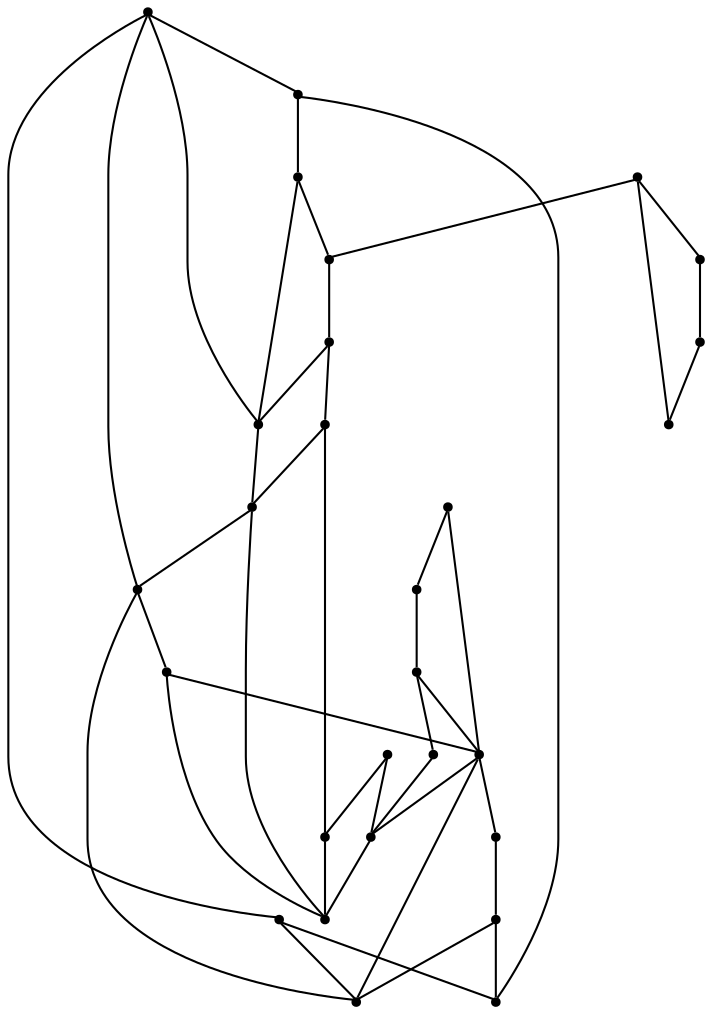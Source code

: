 graph {
  node [shape=point,comment="{\"directed\":false,\"doi\":\"10.1007/978-3-540-70904-6_28\",\"figure\":\"8 (1)\"}"]

  v0 [pos="831.9672965116279,589.1964503696987"]
  v1 [pos="831.9672965116279,643.1965419224331"]
  v2 [pos="777.9571902252907,643.1965419224331"]
  v3 [pos="777.9571902252907,589.1964503696987"]
  v4 [pos="561.917035337936,589.1964503696987"]
  v5 [pos="723.9471475290698,373.1963384719122"]
  v6 [pos="669.9371207303778,373.1963384719122"]
  v7 [pos="777.9571902252907,373.1963384719122"]
  v8 [pos="561.917035337936,643.1965419224331"]
  v9 [pos="723.9471475290698,481.196521577381"]
  v10 [pos="669.9371207303778,427.19643002464665"]
  v11 [pos="615.9270621366279,373.1963384719122"]
  v12 [pos="615.9270621366279,427.19643002464665"]
  v13 [pos="615.9270621366279,481.196521577381"]
  v14 [pos="615.9270621366279,535.1963588169643"]
  v15 [pos="561.917035337936,535.1963588169643"]
  v16 [pos="561.9170353379361,373.1963384719122"]
  v17 [pos="507.90697674418607,373.1963384719122"]
  v18 [pos="561.917035337936,481.19652157738096"]
  v19 [pos="561.917035337936,427.1964300246466"]
  v20 [pos="507.90697674418607,535.1963588169643"]
  v21 [pos="507.90697674418607,589.1964503696987"]
  v22 [pos="507.90697674418607,481.196521577381"]
  v23 [pos="507.90697674418607,427.19643002464665"]
  v24 [pos="507.90697674418607,319.19650123232896"]
  v25 [pos="507.90697674418607,265.1964096795946"]
  v26 [pos="453.8969181504361,319.19650123232896"]
  v27 [pos="453.8969181504361,265.1964096795946"]

  v0 -- v1 [id="-1",pos="831.9672965116279,589.1964503696987 831.9672965116279,643.1965419224331 831.9672965116279,643.1965419224331 831.9672965116279,643.1965419224331"]
  v26 -- v27 [id="-2",pos="453.8969181504361,319.19650123232896 453.8969181504361,265.1964096795946 453.8969181504361,265.1964096795946 453.8969181504361,265.1964096795946"]
  v27 -- v25 [id="-3",pos="453.8969181504361,265.1964096795946 507.90697674418607,265.1964096795946 507.90697674418607,265.1964096795946 507.90697674418607,265.1964096795946"]
  v22 -- v18 [id="-4",pos="507.90697674418607,481.196521577381 561.917035337936,481.19652157738096 561.917035337936,481.19652157738096 561.917035337936,481.19652157738096"]
  v18 -- v13 [id="-5",pos="561.917035337936,481.19652157738096 615.9270621366279,481.196521577381 615.9270621366279,481.196521577381 615.9270621366279,481.196521577381"]
  v23 -- v19 [id="-6",pos="507.90697674418607,427.19643002464665 561.917035337936,427.1964300246466 561.917035337936,427.1964300246466 561.917035337936,427.1964300246466"]
  v19 -- v12 [id="-7",pos="561.917035337936,427.1964300246466 615.9270621366279,427.19643002464665 615.9270621366279,427.19643002464665 615.9270621366279,427.19643002464665"]
  v24 -- v26 [id="-8",pos="507.90697674418607,319.19650123232896 453.8969181504361,319.19650123232896 453.8969181504361,319.19650123232896 453.8969181504361,319.19650123232896"]
  v25 -- v24 [id="-9",pos="507.90697674418607,265.1964096795946 507.90697674418607,319.19650123232896 507.90697674418607,319.19650123232896 507.90697674418607,319.19650123232896"]
  v24 -- v17 [id="-10",pos="507.90697674418607,319.19650123232896 507.90697674418607,373.1963384719122 507.90697674418607,373.1963384719122 507.90697674418607,373.1963384719122"]
  v17 -- v23 [id="-11",pos="507.90697674418607,373.1963384719122 507.90697674418607,427.19643002464665 507.90697674418607,427.19643002464665 507.90697674418607,427.19643002464665"]
  v23 -- v22 [id="-12",pos="507.90697674418607,427.19643002464665 507.90697674418607,481.196521577381 507.90697674418607,481.196521577381 507.90697674418607,481.196521577381"]
  v22 -- v20 [id="-13",pos="507.90697674418607,481.196521577381 507.90697674418607,535.1963588169643 507.90697674418607,535.1963588169643 507.90697674418607,535.1963588169643"]
  v21 -- v4 [id="-14",pos="507.90697674418607,589.1964503696987 561.917035337936,589.1964503696987 561.917035337936,589.1964503696987 561.917035337936,589.1964503696987"]
  v21 -- v20 [id="-15",pos="507.90697674418607,589.1964503696987 507.90697674418607,535.1963588169643 507.90697674418607,535.1963588169643 507.90697674418607,535.1963588169643"]
  v20 -- v15 [id="-16",pos="507.90697674418607,535.1963588169643 561.917035337936,535.1963588169643 561.917035337936,535.1963588169643 561.917035337936,535.1963588169643"]
  v8 -- v4 [id="-17",pos="561.917035337936,643.1965419224331 561.917035337936,589.1964503696987 561.917035337936,589.1964503696987 561.917035337936,589.1964503696987"]
  v16 -- v19 [id="-18",pos="561.9170353379361,373.1963384719122 561.917035337936,427.1964300246466 561.917035337936,427.1964300246466 561.917035337936,427.1964300246466"]
  v19 -- v18 [id="-19",pos="561.917035337936,427.1964300246466 561.917035337936,481.19652157738096 561.917035337936,481.19652157738096 561.917035337936,481.19652157738096"]
  v18 -- v15 [id="-20",pos="561.917035337936,481.19652157738096 561.917035337936,535.1963588169643 561.917035337936,535.1963588169643 561.917035337936,535.1963588169643"]
  v4 -- v15 [id="-21",pos="561.917035337936,589.1964503696987 561.917035337936,535.1963588169643 561.917035337936,535.1963588169643 561.917035337936,535.1963588169643"]
  v11 -- v16 [id="-23",pos="615.9270621366279,373.1963384719122 561.9170353379361,373.1963384719122 561.9170353379361,373.1963384719122 561.9170353379361,373.1963384719122"]
  v16 -- v17 [id="-24",pos="561.9170353379361,373.1963384719122 507.90697674418607,373.1963384719122 507.90697674418607,373.1963384719122 507.90697674418607,373.1963384719122"]
  v14 -- v15 [id="-25",pos="615.9270621366279,535.1963588169643 561.917035337936,535.1963588169643 561.917035337936,535.1963588169643 561.917035337936,535.1963588169643"]
  v14 -- v3 [id="-26",pos="615.9270621366279,535.1963588169643 777.9571902252907,589.1964503696987 777.9571902252907,589.1964503696987 777.9571902252907,589.1964503696987"]
  v13 -- v9 [id="-28",pos="615.9270621366279,481.196521577381 723.9471475290698,481.196521577381 723.9471475290698,481.196521577381 723.9471475290698,481.196521577381"]
  v13 -- v14 [id="-30",pos="615.9270621366279,481.196521577381 615.9270621366279,535.1963588169643 615.9270621366279,535.1963588169643 615.9270621366279,535.1963588169643"]
  v12 -- v13 [id="-31",pos="615.9270621366279,427.19643002464665 615.9270621366279,481.196521577381 615.9270621366279,481.196521577381 615.9270621366279,481.196521577381"]
  v12 -- v10 [id="-32",pos="615.9270621366279,427.19643002464665 669.9371207303778,427.19643002464665 669.9371207303778,427.19643002464665 669.9371207303778,427.19643002464665"]
  v12 -- v11 [id="-34",pos="615.9270621366279,427.19643002464665 615.9270621366279,373.1963384719122 615.9270621366279,373.1963384719122 615.9270621366279,373.1963384719122"]
  v11 -- v6 [id="-35",pos="615.9270621366279,373.1963384719122 669.9371207303778,373.1963384719122 669.9371207303778,373.1963384719122 669.9371207303778,373.1963384719122"]
  v10 -- v9 [id="-36",pos="669.9371207303778,427.19643002464665 723.9471475290698,481.196521577381 723.9471475290698,481.196521577381 723.9471475290698,481.196521577381"]
  v10 -- v6 [id="-37",pos="669.9371207303778,427.19643002464665 669.9371207303778,373.1963384719122 669.9371207303778,373.1963384719122 669.9371207303778,373.1963384719122"]
  v5 -- v9 [id="-38",pos="723.9471475290698,373.1963384719122 723.9471475290698,481.196521577381 723.9471475290698,481.196521577381 723.9471475290698,481.196521577381"]
  v9 -- v3 [id="-39",pos="723.9471475290698,481.196521577381 777.9571902252907,589.1964503696987 777.9571902252907,589.1964503696987 777.9571902252907,589.1964503696987"]
  v2 -- v8 [id="-40",pos="777.9571902252907,643.1965419224331 561.917035337936,643.1965419224331 561.917035337936,643.1965419224331 561.917035337936,643.1965419224331"]
  v2 -- v3 [id="-41",pos="777.9571902252907,643.1965419224331 777.9571902252907,589.1964503696987 777.9571902252907,589.1964503696987 777.9571902252907,589.1964503696987"]
  v3 -- v7 [id="-42",pos="777.9571902252907,589.1964503696987 777.9571902252907,373.1963384719122 777.9571902252907,373.1963384719122 777.9571902252907,373.1963384719122"]
  v7 -- v5 [id="-43",pos="777.9571902252907,373.1963384719122 723.9471475290698,373.1963384719122 723.9471475290698,373.1963384719122 723.9471475290698,373.1963384719122"]
  v5 -- v6 [id="-44",pos="723.9471475290698,373.1963384719122 669.9371207303778,373.1963384719122 669.9371207303778,373.1963384719122 669.9371207303778,373.1963384719122"]
  v3 -- v4 [id="-45",pos="777.9571902252907,589.1964503696987 561.917035337936,589.1964503696987 561.917035337936,589.1964503696987 561.917035337936,589.1964503696987"]
  v3 -- v0 [id="-46",pos="777.9571902252907,589.1964503696987 831.9672965116279,589.1964503696987 831.9672965116279,589.1964503696987 831.9672965116279,589.1964503696987"]
  v1 -- v2 [id="-47",pos="831.9672965116279,643.1965419224331 777.9571902252907,643.1965419224331 777.9571902252907,643.1965419224331 777.9571902252907,643.1965419224331"]
}